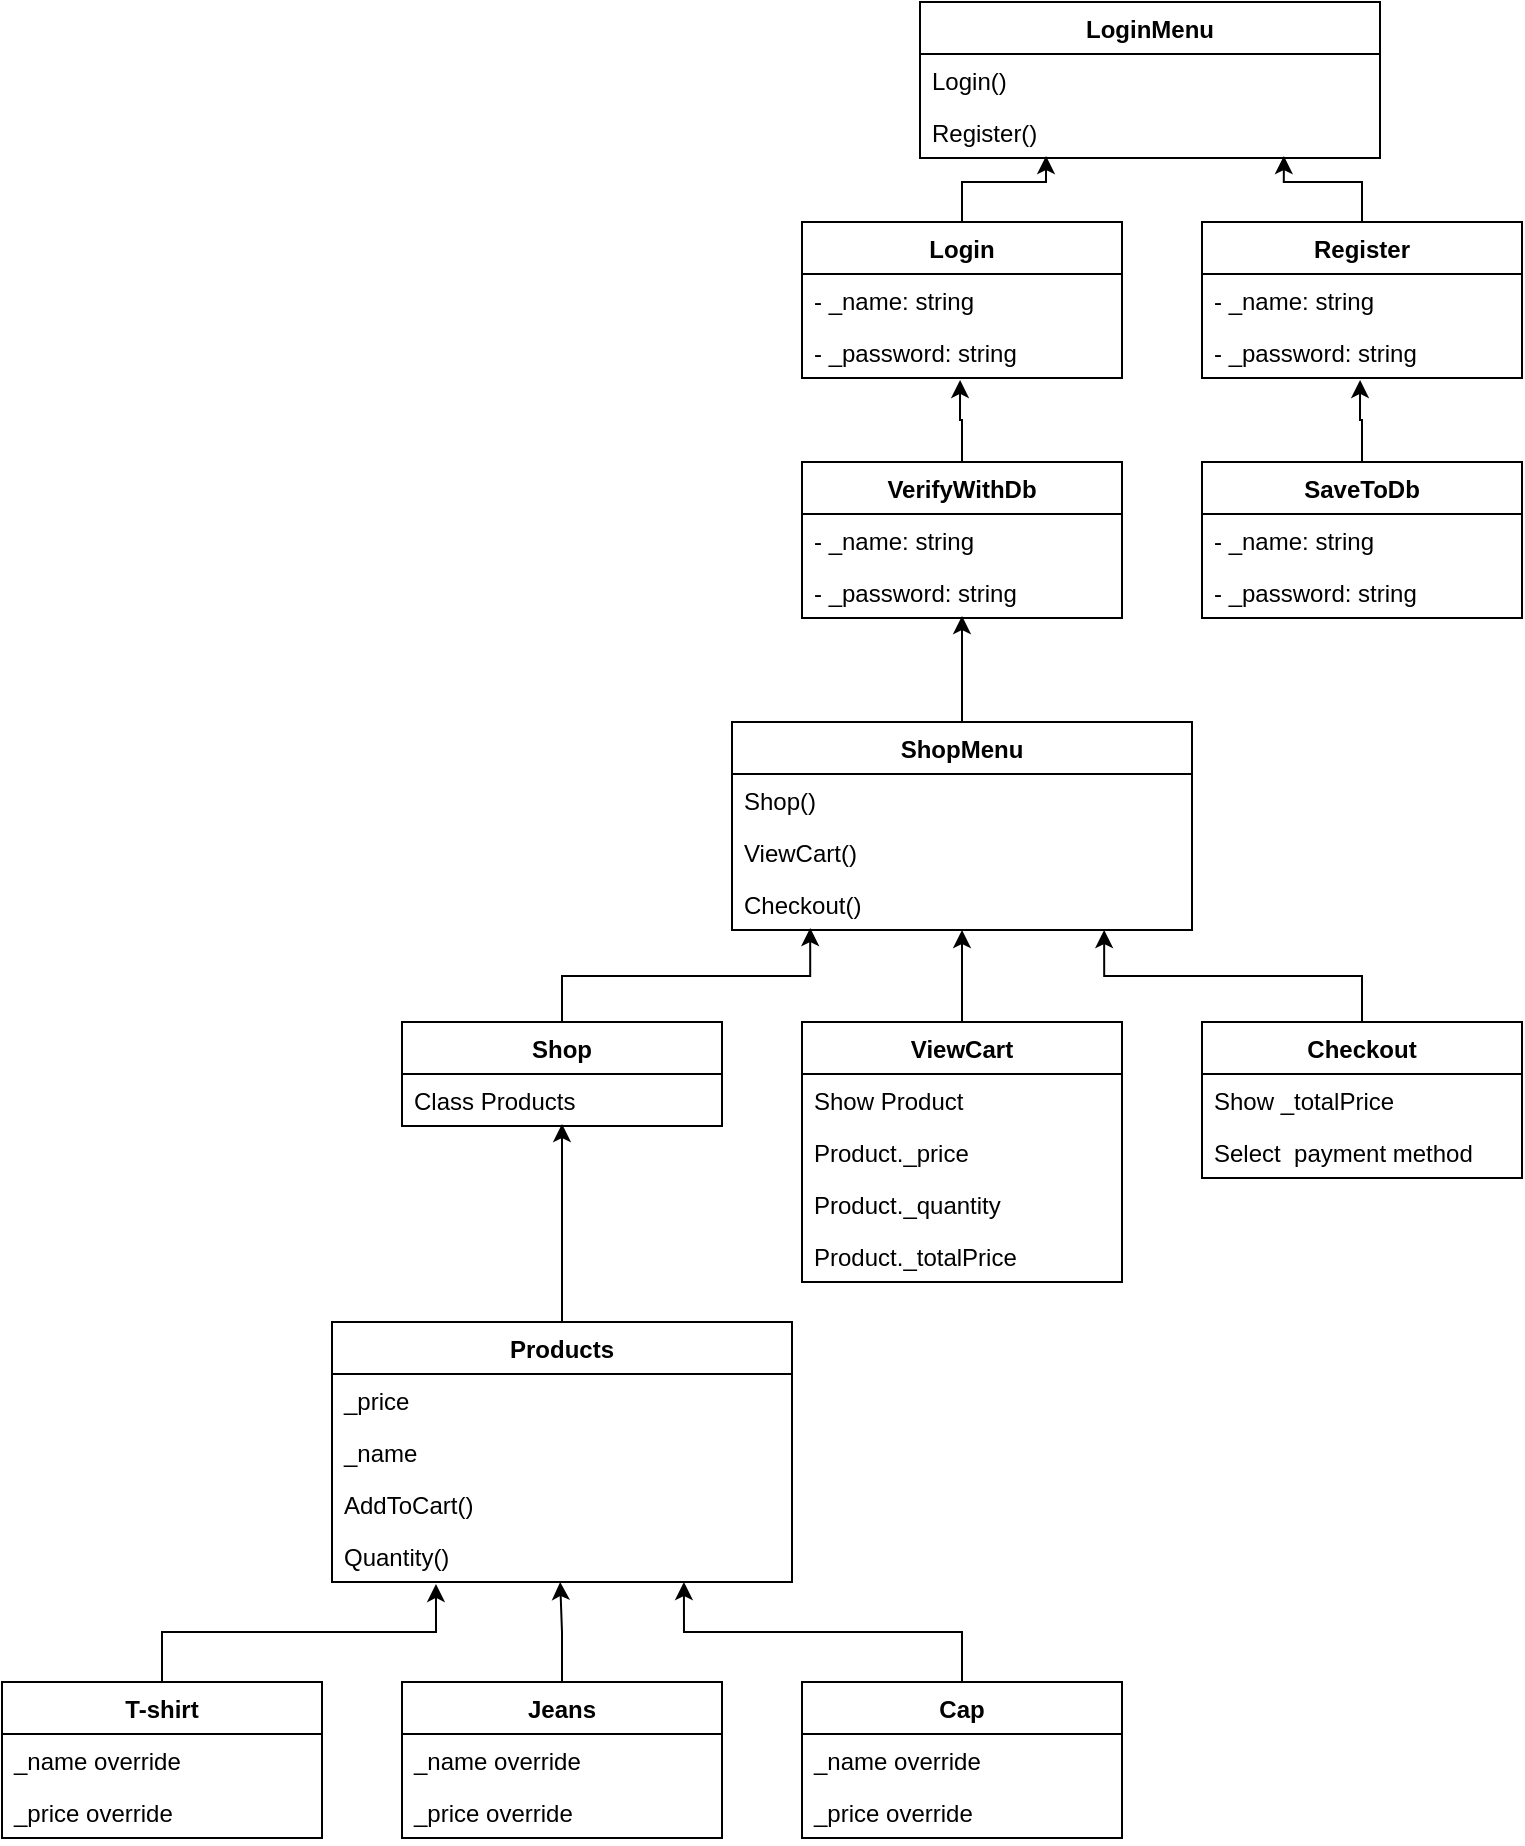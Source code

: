 <mxfile version="20.3.3" type="github">
  <diagram id="C5RBs43oDa-KdzZeNtuy" name="Page-1">
    <mxGraphModel dx="1695" dy="450" grid="1" gridSize="10" guides="1" tooltips="1" connect="1" arrows="1" fold="1" page="1" pageScale="1" pageWidth="827" pageHeight="1169" math="0" shadow="0">
      <root>
        <mxCell id="WIyWlLk6GJQsqaUBKTNV-0" />
        <mxCell id="WIyWlLk6GJQsqaUBKTNV-1" parent="WIyWlLk6GJQsqaUBKTNV-0" />
        <mxCell id="7WYBrtsOsdVr5zygM4ej-0" value="LoginMenu" style="swimlane;fontStyle=1;align=center;verticalAlign=top;childLayout=stackLayout;horizontal=1;startSize=26;horizontalStack=0;resizeParent=1;resizeParentMax=0;resizeLast=0;collapsible=1;marginBottom=0;" parent="WIyWlLk6GJQsqaUBKTNV-1" vertex="1">
          <mxGeometry x="299" y="10" width="230" height="78" as="geometry" />
        </mxCell>
        <mxCell id="7WYBrtsOsdVr5zygM4ej-1" value="Login()" style="text;strokeColor=none;fillColor=none;align=left;verticalAlign=top;spacingLeft=4;spacingRight=4;overflow=hidden;rotatable=0;points=[[0,0.5],[1,0.5]];portConstraint=eastwest;" parent="7WYBrtsOsdVr5zygM4ej-0" vertex="1">
          <mxGeometry y="26" width="230" height="26" as="geometry" />
        </mxCell>
        <mxCell id="7WYBrtsOsdVr5zygM4ej-4" value="Register()" style="text;strokeColor=none;fillColor=none;align=left;verticalAlign=top;spacingLeft=4;spacingRight=4;overflow=hidden;rotatable=0;points=[[0,0.5],[1,0.5]];portConstraint=eastwest;" parent="7WYBrtsOsdVr5zygM4ej-0" vertex="1">
          <mxGeometry y="52" width="230" height="26" as="geometry" />
        </mxCell>
        <mxCell id="kfXVvD34jGltzN0JlWPm-7" style="edgeStyle=orthogonalEdgeStyle;rounded=0;orthogonalLoop=1;jettySize=auto;html=1;entryX=0.791;entryY=0.962;entryDx=0;entryDy=0;entryPerimeter=0;" edge="1" parent="WIyWlLk6GJQsqaUBKTNV-1" source="7WYBrtsOsdVr5zygM4ej-5" target="7WYBrtsOsdVr5zygM4ej-4">
          <mxGeometry relative="1" as="geometry" />
        </mxCell>
        <mxCell id="7WYBrtsOsdVr5zygM4ej-5" value="Register" style="swimlane;fontStyle=1;align=center;verticalAlign=top;childLayout=stackLayout;horizontal=1;startSize=26;horizontalStack=0;resizeParent=1;resizeParentMax=0;resizeLast=0;collapsible=1;marginBottom=0;" parent="WIyWlLk6GJQsqaUBKTNV-1" vertex="1">
          <mxGeometry x="440" y="120" width="160" height="78" as="geometry" />
        </mxCell>
        <mxCell id="7WYBrtsOsdVr5zygM4ej-6" value="- _name: string" style="text;strokeColor=none;fillColor=none;align=left;verticalAlign=top;spacingLeft=4;spacingRight=4;overflow=hidden;rotatable=0;points=[[0,0.5],[1,0.5]];portConstraint=eastwest;" parent="7WYBrtsOsdVr5zygM4ej-5" vertex="1">
          <mxGeometry y="26" width="160" height="26" as="geometry" />
        </mxCell>
        <mxCell id="7WYBrtsOsdVr5zygM4ej-8" value="- _password: string" style="text;strokeColor=none;fillColor=none;align=left;verticalAlign=top;spacingLeft=4;spacingRight=4;overflow=hidden;rotatable=0;points=[[0,0.5],[1,0.5]];portConstraint=eastwest;" parent="7WYBrtsOsdVr5zygM4ej-5" vertex="1">
          <mxGeometry y="52" width="160" height="26" as="geometry" />
        </mxCell>
        <mxCell id="kfXVvD34jGltzN0JlWPm-6" style="edgeStyle=orthogonalEdgeStyle;rounded=0;orthogonalLoop=1;jettySize=auto;html=1;entryX=0.274;entryY=0.962;entryDx=0;entryDy=0;entryPerimeter=0;" edge="1" parent="WIyWlLk6GJQsqaUBKTNV-1" source="kfXVvD34jGltzN0JlWPm-3" target="7WYBrtsOsdVr5zygM4ej-4">
          <mxGeometry relative="1" as="geometry" />
        </mxCell>
        <mxCell id="kfXVvD34jGltzN0JlWPm-3" value="Login" style="swimlane;fontStyle=1;align=center;verticalAlign=top;childLayout=stackLayout;horizontal=1;startSize=26;horizontalStack=0;resizeParent=1;resizeParentMax=0;resizeLast=0;collapsible=1;marginBottom=0;" vertex="1" parent="WIyWlLk6GJQsqaUBKTNV-1">
          <mxGeometry x="240" y="120" width="160" height="78" as="geometry" />
        </mxCell>
        <mxCell id="kfXVvD34jGltzN0JlWPm-4" value="- _name: string" style="text;strokeColor=none;fillColor=none;align=left;verticalAlign=top;spacingLeft=4;spacingRight=4;overflow=hidden;rotatable=0;points=[[0,0.5],[1,0.5]];portConstraint=eastwest;" vertex="1" parent="kfXVvD34jGltzN0JlWPm-3">
          <mxGeometry y="26" width="160" height="26" as="geometry" />
        </mxCell>
        <mxCell id="kfXVvD34jGltzN0JlWPm-5" value="- _password: string" style="text;strokeColor=none;fillColor=none;align=left;verticalAlign=top;spacingLeft=4;spacingRight=4;overflow=hidden;rotatable=0;points=[[0,0.5],[1,0.5]];portConstraint=eastwest;" vertex="1" parent="kfXVvD34jGltzN0JlWPm-3">
          <mxGeometry y="52" width="160" height="26" as="geometry" />
        </mxCell>
        <mxCell id="kfXVvD34jGltzN0JlWPm-11" style="edgeStyle=orthogonalEdgeStyle;rounded=0;orthogonalLoop=1;jettySize=auto;html=1;entryX=0.494;entryY=1.038;entryDx=0;entryDy=0;entryPerimeter=0;" edge="1" parent="WIyWlLk6GJQsqaUBKTNV-1" source="kfXVvD34jGltzN0JlWPm-8" target="7WYBrtsOsdVr5zygM4ej-8">
          <mxGeometry relative="1" as="geometry" />
        </mxCell>
        <mxCell id="kfXVvD34jGltzN0JlWPm-8" value="SaveToDb" style="swimlane;fontStyle=1;align=center;verticalAlign=top;childLayout=stackLayout;horizontal=1;startSize=26;horizontalStack=0;resizeParent=1;resizeParentMax=0;resizeLast=0;collapsible=1;marginBottom=0;" vertex="1" parent="WIyWlLk6GJQsqaUBKTNV-1">
          <mxGeometry x="440" y="240" width="160" height="78" as="geometry" />
        </mxCell>
        <mxCell id="kfXVvD34jGltzN0JlWPm-9" value="- _name: string" style="text;strokeColor=none;fillColor=none;align=left;verticalAlign=top;spacingLeft=4;spacingRight=4;overflow=hidden;rotatable=0;points=[[0,0.5],[1,0.5]];portConstraint=eastwest;" vertex="1" parent="kfXVvD34jGltzN0JlWPm-8">
          <mxGeometry y="26" width="160" height="26" as="geometry" />
        </mxCell>
        <mxCell id="kfXVvD34jGltzN0JlWPm-10" value="- _password: string" style="text;strokeColor=none;fillColor=none;align=left;verticalAlign=top;spacingLeft=4;spacingRight=4;overflow=hidden;rotatable=0;points=[[0,0.5],[1,0.5]];portConstraint=eastwest;" vertex="1" parent="kfXVvD34jGltzN0JlWPm-8">
          <mxGeometry y="52" width="160" height="26" as="geometry" />
        </mxCell>
        <mxCell id="kfXVvD34jGltzN0JlWPm-16" style="edgeStyle=orthogonalEdgeStyle;rounded=0;orthogonalLoop=1;jettySize=auto;html=1;entryX=0.494;entryY=1.038;entryDx=0;entryDy=0;entryPerimeter=0;" edge="1" parent="WIyWlLk6GJQsqaUBKTNV-1" source="kfXVvD34jGltzN0JlWPm-13" target="kfXVvD34jGltzN0JlWPm-5">
          <mxGeometry relative="1" as="geometry" />
        </mxCell>
        <mxCell id="kfXVvD34jGltzN0JlWPm-13" value="VerifyWithDb" style="swimlane;fontStyle=1;align=center;verticalAlign=top;childLayout=stackLayout;horizontal=1;startSize=26;horizontalStack=0;resizeParent=1;resizeParentMax=0;resizeLast=0;collapsible=1;marginBottom=0;" vertex="1" parent="WIyWlLk6GJQsqaUBKTNV-1">
          <mxGeometry x="240" y="240" width="160" height="78" as="geometry" />
        </mxCell>
        <mxCell id="kfXVvD34jGltzN0JlWPm-14" value="- _name: string" style="text;strokeColor=none;fillColor=none;align=left;verticalAlign=top;spacingLeft=4;spacingRight=4;overflow=hidden;rotatable=0;points=[[0,0.5],[1,0.5]];portConstraint=eastwest;" vertex="1" parent="kfXVvD34jGltzN0JlWPm-13">
          <mxGeometry y="26" width="160" height="26" as="geometry" />
        </mxCell>
        <mxCell id="kfXVvD34jGltzN0JlWPm-15" value="- _password: string" style="text;strokeColor=none;fillColor=none;align=left;verticalAlign=top;spacingLeft=4;spacingRight=4;overflow=hidden;rotatable=0;points=[[0,0.5],[1,0.5]];portConstraint=eastwest;" vertex="1" parent="kfXVvD34jGltzN0JlWPm-13">
          <mxGeometry y="52" width="160" height="26" as="geometry" />
        </mxCell>
        <mxCell id="kfXVvD34jGltzN0JlWPm-20" style="edgeStyle=orthogonalEdgeStyle;rounded=0;orthogonalLoop=1;jettySize=auto;html=1;entryX=0.5;entryY=0.962;entryDx=0;entryDy=0;entryPerimeter=0;" edge="1" parent="WIyWlLk6GJQsqaUBKTNV-1" source="kfXVvD34jGltzN0JlWPm-17" target="kfXVvD34jGltzN0JlWPm-15">
          <mxGeometry relative="1" as="geometry" />
        </mxCell>
        <mxCell id="kfXVvD34jGltzN0JlWPm-17" value="ShopMenu" style="swimlane;fontStyle=1;align=center;verticalAlign=top;childLayout=stackLayout;horizontal=1;startSize=26;horizontalStack=0;resizeParent=1;resizeParentMax=0;resizeLast=0;collapsible=1;marginBottom=0;" vertex="1" parent="WIyWlLk6GJQsqaUBKTNV-1">
          <mxGeometry x="205" y="370" width="230" height="104" as="geometry" />
        </mxCell>
        <mxCell id="kfXVvD34jGltzN0JlWPm-18" value="Shop()" style="text;strokeColor=none;fillColor=none;align=left;verticalAlign=top;spacingLeft=4;spacingRight=4;overflow=hidden;rotatable=0;points=[[0,0.5],[1,0.5]];portConstraint=eastwest;" vertex="1" parent="kfXVvD34jGltzN0JlWPm-17">
          <mxGeometry y="26" width="230" height="26" as="geometry" />
        </mxCell>
        <mxCell id="kfXVvD34jGltzN0JlWPm-19" value="ViewCart()" style="text;strokeColor=none;fillColor=none;align=left;verticalAlign=top;spacingLeft=4;spacingRight=4;overflow=hidden;rotatable=0;points=[[0,0.5],[1,0.5]];portConstraint=eastwest;" vertex="1" parent="kfXVvD34jGltzN0JlWPm-17">
          <mxGeometry y="52" width="230" height="26" as="geometry" />
        </mxCell>
        <mxCell id="kfXVvD34jGltzN0JlWPm-21" value="Checkout()" style="text;strokeColor=none;fillColor=none;align=left;verticalAlign=top;spacingLeft=4;spacingRight=4;overflow=hidden;rotatable=0;points=[[0,0.5],[1,0.5]];portConstraint=eastwest;" vertex="1" parent="kfXVvD34jGltzN0JlWPm-17">
          <mxGeometry y="78" width="230" height="26" as="geometry" />
        </mxCell>
        <mxCell id="kfXVvD34jGltzN0JlWPm-32" style="edgeStyle=orthogonalEdgeStyle;rounded=0;orthogonalLoop=1;jettySize=auto;html=1;entryX=0.5;entryY=1;entryDx=0;entryDy=0;entryPerimeter=0;" edge="1" parent="WIyWlLk6GJQsqaUBKTNV-1" source="kfXVvD34jGltzN0JlWPm-22" target="kfXVvD34jGltzN0JlWPm-21">
          <mxGeometry relative="1" as="geometry" />
        </mxCell>
        <mxCell id="kfXVvD34jGltzN0JlWPm-22" value="ViewCart" style="swimlane;fontStyle=1;align=center;verticalAlign=top;childLayout=stackLayout;horizontal=1;startSize=26;horizontalStack=0;resizeParent=1;resizeParentMax=0;resizeLast=0;collapsible=1;marginBottom=0;" vertex="1" parent="WIyWlLk6GJQsqaUBKTNV-1">
          <mxGeometry x="240" y="520" width="160" height="130" as="geometry" />
        </mxCell>
        <mxCell id="kfXVvD34jGltzN0JlWPm-36" value="Show Product" style="text;strokeColor=none;fillColor=none;align=left;verticalAlign=top;spacingLeft=4;spacingRight=4;overflow=hidden;rotatable=0;points=[[0,0.5],[1,0.5]];portConstraint=eastwest;" vertex="1" parent="kfXVvD34jGltzN0JlWPm-22">
          <mxGeometry y="26" width="160" height="26" as="geometry" />
        </mxCell>
        <mxCell id="kfXVvD34jGltzN0JlWPm-23" value="Product._price" style="text;strokeColor=none;fillColor=none;align=left;verticalAlign=top;spacingLeft=4;spacingRight=4;overflow=hidden;rotatable=0;points=[[0,0.5],[1,0.5]];portConstraint=eastwest;" vertex="1" parent="kfXVvD34jGltzN0JlWPm-22">
          <mxGeometry y="52" width="160" height="26" as="geometry" />
        </mxCell>
        <mxCell id="kfXVvD34jGltzN0JlWPm-24" value="Product._quantity" style="text;strokeColor=none;fillColor=none;align=left;verticalAlign=top;spacingLeft=4;spacingRight=4;overflow=hidden;rotatable=0;points=[[0,0.5],[1,0.5]];portConstraint=eastwest;" vertex="1" parent="kfXVvD34jGltzN0JlWPm-22">
          <mxGeometry y="78" width="160" height="26" as="geometry" />
        </mxCell>
        <mxCell id="kfXVvD34jGltzN0JlWPm-35" value="Product._totalPrice" style="text;strokeColor=none;fillColor=none;align=left;verticalAlign=top;spacingLeft=4;spacingRight=4;overflow=hidden;rotatable=0;points=[[0,0.5],[1,0.5]];portConstraint=eastwest;" vertex="1" parent="kfXVvD34jGltzN0JlWPm-22">
          <mxGeometry y="104" width="160" height="26" as="geometry" />
        </mxCell>
        <mxCell id="kfXVvD34jGltzN0JlWPm-34" style="edgeStyle=orthogonalEdgeStyle;rounded=0;orthogonalLoop=1;jettySize=auto;html=1;entryX=0.809;entryY=1;entryDx=0;entryDy=0;entryPerimeter=0;" edge="1" parent="WIyWlLk6GJQsqaUBKTNV-1" source="kfXVvD34jGltzN0JlWPm-25" target="kfXVvD34jGltzN0JlWPm-21">
          <mxGeometry relative="1" as="geometry" />
        </mxCell>
        <mxCell id="kfXVvD34jGltzN0JlWPm-25" value="Checkout" style="swimlane;fontStyle=1;align=center;verticalAlign=top;childLayout=stackLayout;horizontal=1;startSize=26;horizontalStack=0;resizeParent=1;resizeParentMax=0;resizeLast=0;collapsible=1;marginBottom=0;" vertex="1" parent="WIyWlLk6GJQsqaUBKTNV-1">
          <mxGeometry x="440" y="520" width="160" height="78" as="geometry" />
        </mxCell>
        <mxCell id="kfXVvD34jGltzN0JlWPm-27" value="Show _totalPrice" style="text;strokeColor=none;fillColor=none;align=left;verticalAlign=top;spacingLeft=4;spacingRight=4;overflow=hidden;rotatable=0;points=[[0,0.5],[1,0.5]];portConstraint=eastwest;" vertex="1" parent="kfXVvD34jGltzN0JlWPm-25">
          <mxGeometry y="26" width="160" height="26" as="geometry" />
        </mxCell>
        <mxCell id="kfXVvD34jGltzN0JlWPm-26" value="Select  payment method" style="text;strokeColor=none;fillColor=none;align=left;verticalAlign=top;spacingLeft=4;spacingRight=4;overflow=hidden;rotatable=0;points=[[0,0.5],[1,0.5]];portConstraint=eastwest;" vertex="1" parent="kfXVvD34jGltzN0JlWPm-25">
          <mxGeometry y="52" width="160" height="26" as="geometry" />
        </mxCell>
        <mxCell id="kfXVvD34jGltzN0JlWPm-33" style="edgeStyle=orthogonalEdgeStyle;rounded=0;orthogonalLoop=1;jettySize=auto;html=1;entryX=0.17;entryY=0.962;entryDx=0;entryDy=0;entryPerimeter=0;" edge="1" parent="WIyWlLk6GJQsqaUBKTNV-1" source="kfXVvD34jGltzN0JlWPm-28" target="kfXVvD34jGltzN0JlWPm-21">
          <mxGeometry relative="1" as="geometry" />
        </mxCell>
        <mxCell id="kfXVvD34jGltzN0JlWPm-28" value="Shop" style="swimlane;fontStyle=1;align=center;verticalAlign=top;childLayout=stackLayout;horizontal=1;startSize=26;horizontalStack=0;resizeParent=1;resizeParentMax=0;resizeLast=0;collapsible=1;marginBottom=0;" vertex="1" parent="WIyWlLk6GJQsqaUBKTNV-1">
          <mxGeometry x="40" y="520" width="160" height="52" as="geometry" />
        </mxCell>
        <mxCell id="kfXVvD34jGltzN0JlWPm-29" value="Class Products" style="text;strokeColor=none;fillColor=none;align=left;verticalAlign=top;spacingLeft=4;spacingRight=4;overflow=hidden;rotatable=0;points=[[0,0.5],[1,0.5]];portConstraint=eastwest;" vertex="1" parent="kfXVvD34jGltzN0JlWPm-28">
          <mxGeometry y="26" width="160" height="26" as="geometry" />
        </mxCell>
        <mxCell id="kfXVvD34jGltzN0JlWPm-58" style="edgeStyle=orthogonalEdgeStyle;rounded=0;orthogonalLoop=1;jettySize=auto;html=1;entryX=0.5;entryY=0.962;entryDx=0;entryDy=0;entryPerimeter=0;" edge="1" parent="WIyWlLk6GJQsqaUBKTNV-1" source="kfXVvD34jGltzN0JlWPm-37" target="kfXVvD34jGltzN0JlWPm-29">
          <mxGeometry relative="1" as="geometry" />
        </mxCell>
        <mxCell id="kfXVvD34jGltzN0JlWPm-37" value="Products" style="swimlane;fontStyle=1;align=center;verticalAlign=top;childLayout=stackLayout;horizontal=1;startSize=26;horizontalStack=0;resizeParent=1;resizeParentMax=0;resizeLast=0;collapsible=1;marginBottom=0;" vertex="1" parent="WIyWlLk6GJQsqaUBKTNV-1">
          <mxGeometry x="5" y="670" width="230" height="130" as="geometry" />
        </mxCell>
        <mxCell id="kfXVvD34jGltzN0JlWPm-39" value="_price" style="text;strokeColor=none;fillColor=none;align=left;verticalAlign=top;spacingLeft=4;spacingRight=4;overflow=hidden;rotatable=0;points=[[0,0.5],[1,0.5]];portConstraint=eastwest;" vertex="1" parent="kfXVvD34jGltzN0JlWPm-37">
          <mxGeometry y="26" width="230" height="26" as="geometry" />
        </mxCell>
        <mxCell id="kfXVvD34jGltzN0JlWPm-47" value="_name" style="text;strokeColor=none;fillColor=none;align=left;verticalAlign=top;spacingLeft=4;spacingRight=4;overflow=hidden;rotatable=0;points=[[0,0.5],[1,0.5]];portConstraint=eastwest;" vertex="1" parent="kfXVvD34jGltzN0JlWPm-37">
          <mxGeometry y="52" width="230" height="26" as="geometry" />
        </mxCell>
        <mxCell id="kfXVvD34jGltzN0JlWPm-38" value="AddToCart()" style="text;strokeColor=none;fillColor=none;align=left;verticalAlign=top;spacingLeft=4;spacingRight=4;overflow=hidden;rotatable=0;points=[[0,0.5],[1,0.5]];portConstraint=eastwest;" vertex="1" parent="kfXVvD34jGltzN0JlWPm-37">
          <mxGeometry y="78" width="230" height="26" as="geometry" />
        </mxCell>
        <mxCell id="kfXVvD34jGltzN0JlWPm-40" value="Quantity()" style="text;strokeColor=none;fillColor=none;align=left;verticalAlign=top;spacingLeft=4;spacingRight=4;overflow=hidden;rotatable=0;points=[[0,0.5],[1,0.5]];portConstraint=eastwest;" vertex="1" parent="kfXVvD34jGltzN0JlWPm-37">
          <mxGeometry y="104" width="230" height="26" as="geometry" />
        </mxCell>
        <mxCell id="kfXVvD34jGltzN0JlWPm-57" style="edgeStyle=orthogonalEdgeStyle;rounded=0;orthogonalLoop=1;jettySize=auto;html=1;entryX=0.226;entryY=1.038;entryDx=0;entryDy=0;entryPerimeter=0;" edge="1" parent="WIyWlLk6GJQsqaUBKTNV-1" source="kfXVvD34jGltzN0JlWPm-45" target="kfXVvD34jGltzN0JlWPm-40">
          <mxGeometry relative="1" as="geometry" />
        </mxCell>
        <mxCell id="kfXVvD34jGltzN0JlWPm-45" value="T-shirt" style="swimlane;fontStyle=1;align=center;verticalAlign=top;childLayout=stackLayout;horizontal=1;startSize=26;horizontalStack=0;resizeParent=1;resizeParentMax=0;resizeLast=0;collapsible=1;marginBottom=0;" vertex="1" parent="WIyWlLk6GJQsqaUBKTNV-1">
          <mxGeometry x="-160" y="850" width="160" height="78" as="geometry" />
        </mxCell>
        <mxCell id="kfXVvD34jGltzN0JlWPm-46" value="_name override" style="text;strokeColor=none;fillColor=none;align=left;verticalAlign=top;spacingLeft=4;spacingRight=4;overflow=hidden;rotatable=0;points=[[0,0.5],[1,0.5]];portConstraint=eastwest;" vertex="1" parent="kfXVvD34jGltzN0JlWPm-45">
          <mxGeometry y="26" width="160" height="26" as="geometry" />
        </mxCell>
        <mxCell id="kfXVvD34jGltzN0JlWPm-48" value="_price override" style="text;strokeColor=none;fillColor=none;align=left;verticalAlign=top;spacingLeft=4;spacingRight=4;overflow=hidden;rotatable=0;points=[[0,0.5],[1,0.5]];portConstraint=eastwest;" vertex="1" parent="kfXVvD34jGltzN0JlWPm-45">
          <mxGeometry y="52" width="160" height="26" as="geometry" />
        </mxCell>
        <mxCell id="kfXVvD34jGltzN0JlWPm-55" style="edgeStyle=orthogonalEdgeStyle;rounded=0;orthogonalLoop=1;jettySize=auto;html=1;entryX=0.496;entryY=1;entryDx=0;entryDy=0;entryPerimeter=0;" edge="1" parent="WIyWlLk6GJQsqaUBKTNV-1" source="kfXVvD34jGltzN0JlWPm-49" target="kfXVvD34jGltzN0JlWPm-40">
          <mxGeometry relative="1" as="geometry" />
        </mxCell>
        <mxCell id="kfXVvD34jGltzN0JlWPm-49" value="Jeans" style="swimlane;fontStyle=1;align=center;verticalAlign=top;childLayout=stackLayout;horizontal=1;startSize=26;horizontalStack=0;resizeParent=1;resizeParentMax=0;resizeLast=0;collapsible=1;marginBottom=0;" vertex="1" parent="WIyWlLk6GJQsqaUBKTNV-1">
          <mxGeometry x="40" y="850" width="160" height="78" as="geometry" />
        </mxCell>
        <mxCell id="kfXVvD34jGltzN0JlWPm-50" value="_name override" style="text;strokeColor=none;fillColor=none;align=left;verticalAlign=top;spacingLeft=4;spacingRight=4;overflow=hidden;rotatable=0;points=[[0,0.5],[1,0.5]];portConstraint=eastwest;" vertex="1" parent="kfXVvD34jGltzN0JlWPm-49">
          <mxGeometry y="26" width="160" height="26" as="geometry" />
        </mxCell>
        <mxCell id="kfXVvD34jGltzN0JlWPm-51" value="_price override" style="text;strokeColor=none;fillColor=none;align=left;verticalAlign=top;spacingLeft=4;spacingRight=4;overflow=hidden;rotatable=0;points=[[0,0.5],[1,0.5]];portConstraint=eastwest;" vertex="1" parent="kfXVvD34jGltzN0JlWPm-49">
          <mxGeometry y="52" width="160" height="26" as="geometry" />
        </mxCell>
        <mxCell id="kfXVvD34jGltzN0JlWPm-56" style="edgeStyle=orthogonalEdgeStyle;rounded=0;orthogonalLoop=1;jettySize=auto;html=1;entryX=0.765;entryY=1;entryDx=0;entryDy=0;entryPerimeter=0;" edge="1" parent="WIyWlLk6GJQsqaUBKTNV-1" source="kfXVvD34jGltzN0JlWPm-52" target="kfXVvD34jGltzN0JlWPm-40">
          <mxGeometry relative="1" as="geometry" />
        </mxCell>
        <mxCell id="kfXVvD34jGltzN0JlWPm-52" value="Cap" style="swimlane;fontStyle=1;align=center;verticalAlign=top;childLayout=stackLayout;horizontal=1;startSize=26;horizontalStack=0;resizeParent=1;resizeParentMax=0;resizeLast=0;collapsible=1;marginBottom=0;" vertex="1" parent="WIyWlLk6GJQsqaUBKTNV-1">
          <mxGeometry x="240" y="850" width="160" height="78" as="geometry" />
        </mxCell>
        <mxCell id="kfXVvD34jGltzN0JlWPm-53" value="_name override" style="text;strokeColor=none;fillColor=none;align=left;verticalAlign=top;spacingLeft=4;spacingRight=4;overflow=hidden;rotatable=0;points=[[0,0.5],[1,0.5]];portConstraint=eastwest;" vertex="1" parent="kfXVvD34jGltzN0JlWPm-52">
          <mxGeometry y="26" width="160" height="26" as="geometry" />
        </mxCell>
        <mxCell id="kfXVvD34jGltzN0JlWPm-54" value="_price override" style="text;strokeColor=none;fillColor=none;align=left;verticalAlign=top;spacingLeft=4;spacingRight=4;overflow=hidden;rotatable=0;points=[[0,0.5],[1,0.5]];portConstraint=eastwest;" vertex="1" parent="kfXVvD34jGltzN0JlWPm-52">
          <mxGeometry y="52" width="160" height="26" as="geometry" />
        </mxCell>
      </root>
    </mxGraphModel>
  </diagram>
</mxfile>
